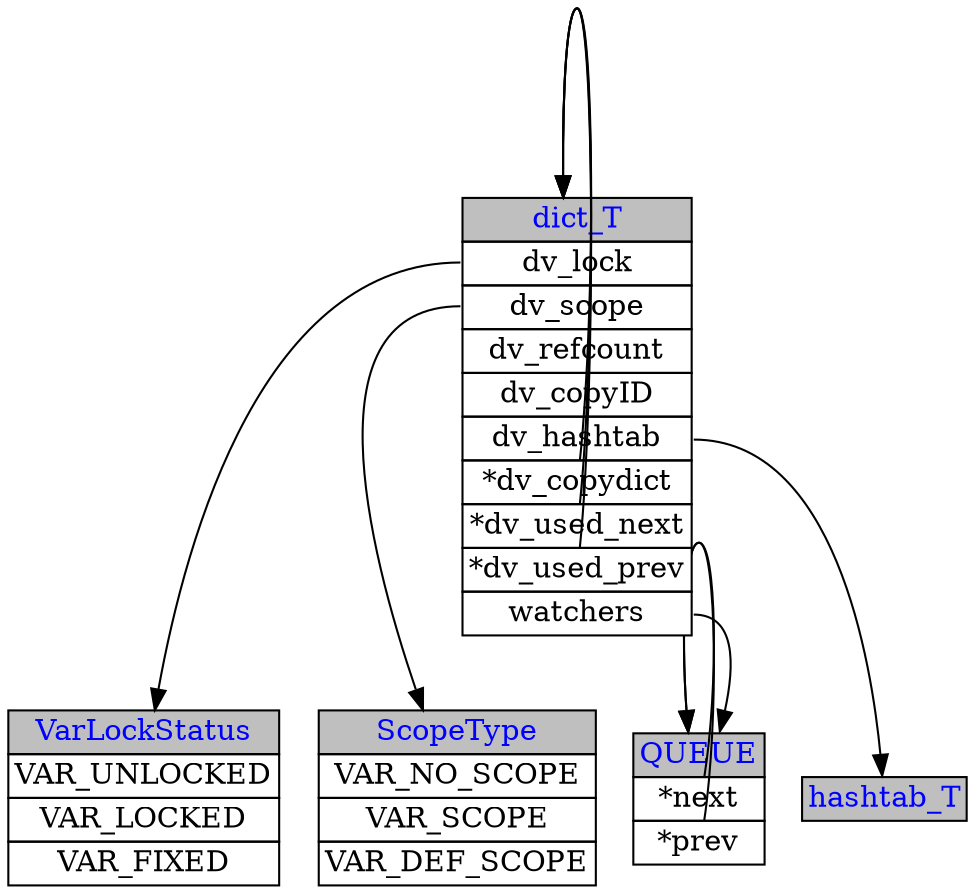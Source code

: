 digraph "TypeValue"
{
    // global attributes
    fontname="Helvetica"
    fontsize="10"
    //rankdir=LR

    // edge attributes
    edge [labelfontname="Helvetica", labelfontsize="10"];
    // node attributes
    node [color="black", fillcolor="white", style="filled", fontcolor="black", shape=none, width=0, height=0, margin=0];

    // node
    VarLockStatus [label=<
    <TABLE BORDER="0" CELLBORDER="1" CELLSPACING="0">
        <TR><TD BGCOLOR="grey75"><FONT COLOR="blue">VarLockStatus</FONT></TD></TR>
        <TR><TD PORT="f0">VAR_UNLOCKED</TD></TR>
        <TR><TD PORT="f1">VAR_LOCKED</TD></TR>
        <TR><TD PORT="f2">VAR_FIXED</TD></TR>
    </TABLE>>];

    // node
    ScopeType [label=<
    <TABLE BORDER="0" CELLBORDER="1" CELLSPACING="0">
        <TR><TD BGCOLOR="grey75"><FONT COLOR="blue">ScopeType</FONT></TD></TR>
        <TR><TD PORT="f0">VAR_NO_SCOPE</TD></TR>
        <TR><TD PORT="f1">VAR_SCOPE</TD></TR>
        <TR><TD PORT="f2">VAR_DEF_SCOPE</TD></TR>
    </TABLE>>];

    // node
    QUEUE [label=<
    <TABLE BORDER="0" CELLBORDER="1" CELLSPACING="0">
        <TR><TD BGCOLOR="grey75"><FONT COLOR="blue">QUEUE</FONT></TD></TR>
        <TR><TD PORT="f0">*next</TD></TR>
        <TR><TD PORT="f1">*prev</TD></TR>
    </TABLE>>];

    // relationship
    QUEUE:f0 -> QUEUE;
    QUEUE:f1 -> QUEUE;

    // node
    dict_T [label=<
    <TABLE BORDER="0" CELLBORDER="1" CELLSPACING="0">
        <TR><TD BGCOLOR="grey75"><FONT COLOR="blue">dict_T</FONT></TD></TR>
        <TR><TD PORT="f0">dv_lock</TD></TR>
        <TR><TD PORT="f1">dv_scope</TD></TR>
        <TR><TD PORT="f2">dv_refcount</TD></TR>
        <TR><TD PORT="f3">dv_copyID</TD></TR>
        <TR><TD PORT="f4">dv_hashtab</TD></TR>
        <TR><TD PORT="f5">*dv_copydict</TD></TR>
        <TR><TD PORT="f6">*dv_used_next</TD></TR>
        <TR><TD PORT="f7">*dv_used_prev</TD></TR>
        <TR><TD PORT="f8">watchers</TD></TR>
    </TABLE>>];

    // other svg files node
    hashtab_T [label=<
    <TABLE BORDER="0" CELLBORDER="1" CELLSPACING="0">
        <TR><TD BGCOLOR="grey75" HREF="hash.svg"><FONT COLOR="blue">hashtab_T</FONT></TD></TR>
    </TABLE>>];

    // relationship
    dict_T:f0 -> VarLockStatus;
    dict_T:f1 -> ScopeType;
    dict_T:f4 -> hashtab_T;
    dict_T:f5 -> dict_T;
    dict_T:f6 -> dict_T;
    dict_T:f7 -> dict_T;
    dict_T:f8 -> QUEUE;
}

